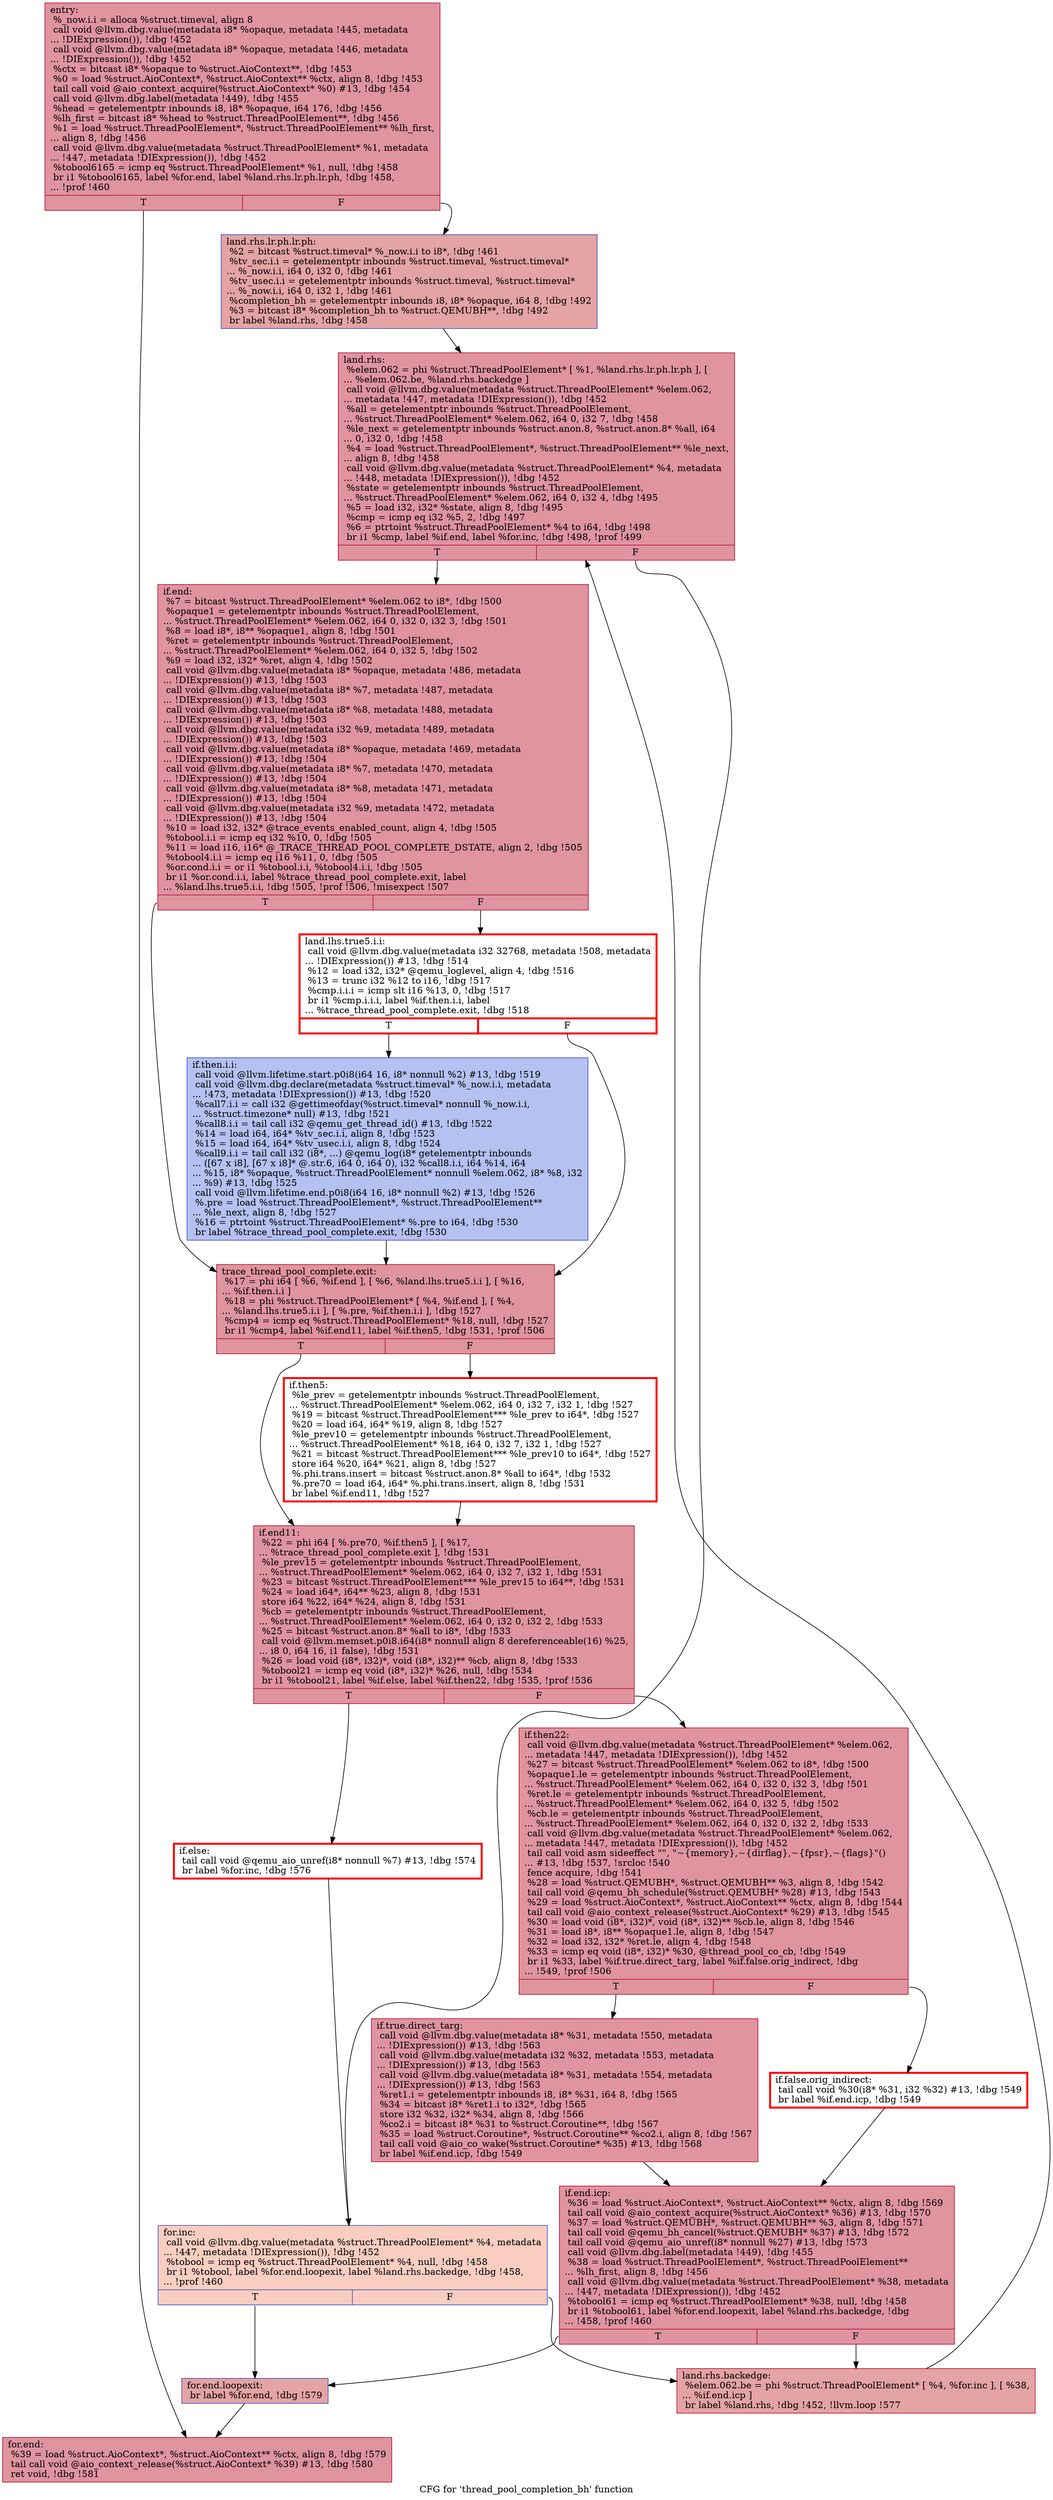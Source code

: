 digraph "CFG for 'thread_pool_completion_bh' function" {
	label="CFG for 'thread_pool_completion_bh' function";

	Node0x55c7a820fc30 [shape=record,color="#b70d28ff", style=filled, fillcolor="#b70d2870",label="{entry:\l  %_now.i.i = alloca %struct.timeval, align 8\l  call void @llvm.dbg.value(metadata i8* %opaque, metadata !445, metadata\l... !DIExpression()), !dbg !452\l  call void @llvm.dbg.value(metadata i8* %opaque, metadata !446, metadata\l... !DIExpression()), !dbg !452\l  %ctx = bitcast i8* %opaque to %struct.AioContext**, !dbg !453\l  %0 = load %struct.AioContext*, %struct.AioContext** %ctx, align 8, !dbg !453\l  tail call void @aio_context_acquire(%struct.AioContext* %0) #13, !dbg !454\l  call void @llvm.dbg.label(metadata !449), !dbg !455\l  %head = getelementptr inbounds i8, i8* %opaque, i64 176, !dbg !456\l  %lh_first = bitcast i8* %head to %struct.ThreadPoolElement**, !dbg !456\l  %1 = load %struct.ThreadPoolElement*, %struct.ThreadPoolElement** %lh_first,\l... align 8, !dbg !456\l  call void @llvm.dbg.value(metadata %struct.ThreadPoolElement* %1, metadata\l... !447, metadata !DIExpression()), !dbg !452\l  %tobool6165 = icmp eq %struct.ThreadPoolElement* %1, null, !dbg !458\l  br i1 %tobool6165, label %for.end, label %land.rhs.lr.ph.lr.ph, !dbg !458,\l... !prof !460\l|{<s0>T|<s1>F}}"];
	Node0x55c7a820fc30:s0 -> Node0x55c7a827e7a0;
	Node0x55c7a820fc30:s1 -> Node0x55c7a82809b0;
	Node0x55c7a82809b0 [shape=record,color="#3d50c3ff", style=filled, fillcolor="#c32e3170",label="{land.rhs.lr.ph.lr.ph:                             \l  %2 = bitcast %struct.timeval* %_now.i.i to i8*, !dbg !461\l  %tv_sec.i.i = getelementptr inbounds %struct.timeval, %struct.timeval*\l... %_now.i.i, i64 0, i32 0, !dbg !461\l  %tv_usec.i.i = getelementptr inbounds %struct.timeval, %struct.timeval*\l... %_now.i.i, i64 0, i32 1, !dbg !461\l  %completion_bh = getelementptr inbounds i8, i8* %opaque, i64 8, !dbg !492\l  %3 = bitcast i8* %completion_bh to %struct.QEMUBH**, !dbg !492\l  br label %land.rhs, !dbg !458\l}"];
	Node0x55c7a82809b0 -> Node0x55c7a82805c0;
	Node0x55c7a82805c0 [shape=record,color="#b70d28ff", style=filled, fillcolor="#b70d2870",label="{land.rhs:                                         \l  %elem.062 = phi %struct.ThreadPoolElement* [ %1, %land.rhs.lr.ph.lr.ph ], [\l... %elem.062.be, %land.rhs.backedge ]\l  call void @llvm.dbg.value(metadata %struct.ThreadPoolElement* %elem.062,\l... metadata !447, metadata !DIExpression()), !dbg !452\l  %all = getelementptr inbounds %struct.ThreadPoolElement,\l... %struct.ThreadPoolElement* %elem.062, i64 0, i32 7, !dbg !458\l  %le_next = getelementptr inbounds %struct.anon.8, %struct.anon.8* %all, i64\l... 0, i32 0, !dbg !458\l  %4 = load %struct.ThreadPoolElement*, %struct.ThreadPoolElement** %le_next,\l... align 8, !dbg !458\l  call void @llvm.dbg.value(metadata %struct.ThreadPoolElement* %4, metadata\l... !448, metadata !DIExpression()), !dbg !452\l  %state = getelementptr inbounds %struct.ThreadPoolElement,\l... %struct.ThreadPoolElement* %elem.062, i64 0, i32 4, !dbg !495\l  %5 = load i32, i32* %state, align 8, !dbg !495\l  %cmp = icmp eq i32 %5, 2, !dbg !497\l  %6 = ptrtoint %struct.ThreadPoolElement* %4 to i64, !dbg !498\l  br i1 %cmp, label %if.end, label %for.inc, !dbg !498, !prof !499\l|{<s0>T|<s1>F}}"];
	Node0x55c7a82805c0:s0 -> Node0x55c7a82810d0;
	Node0x55c7a82805c0:s1 -> Node0x55c7a82803e0;
	Node0x55c7a82810d0 [shape=record,color="#b70d28ff", style=filled, fillcolor="#b70d2870",label="{if.end:                                           \l  %7 = bitcast %struct.ThreadPoolElement* %elem.062 to i8*, !dbg !500\l  %opaque1 = getelementptr inbounds %struct.ThreadPoolElement,\l... %struct.ThreadPoolElement* %elem.062, i64 0, i32 0, i32 3, !dbg !501\l  %8 = load i8*, i8** %opaque1, align 8, !dbg !501\l  %ret = getelementptr inbounds %struct.ThreadPoolElement,\l... %struct.ThreadPoolElement* %elem.062, i64 0, i32 5, !dbg !502\l  %9 = load i32, i32* %ret, align 4, !dbg !502\l  call void @llvm.dbg.value(metadata i8* %opaque, metadata !486, metadata\l... !DIExpression()) #13, !dbg !503\l  call void @llvm.dbg.value(metadata i8* %7, metadata !487, metadata\l... !DIExpression()) #13, !dbg !503\l  call void @llvm.dbg.value(metadata i8* %8, metadata !488, metadata\l... !DIExpression()) #13, !dbg !503\l  call void @llvm.dbg.value(metadata i32 %9, metadata !489, metadata\l... !DIExpression()) #13, !dbg !503\l  call void @llvm.dbg.value(metadata i8* %opaque, metadata !469, metadata\l... !DIExpression()) #13, !dbg !504\l  call void @llvm.dbg.value(metadata i8* %7, metadata !470, metadata\l... !DIExpression()) #13, !dbg !504\l  call void @llvm.dbg.value(metadata i8* %8, metadata !471, metadata\l... !DIExpression()) #13, !dbg !504\l  call void @llvm.dbg.value(metadata i32 %9, metadata !472, metadata\l... !DIExpression()) #13, !dbg !504\l  %10 = load i32, i32* @trace_events_enabled_count, align 4, !dbg !505\l  %tobool.i.i = icmp eq i32 %10, 0, !dbg !505\l  %11 = load i16, i16* @_TRACE_THREAD_POOL_COMPLETE_DSTATE, align 2, !dbg !505\l  %tobool4.i.i = icmp eq i16 %11, 0, !dbg !505\l  %or.cond.i.i = or i1 %tobool.i.i, %tobool4.i.i, !dbg !505\l  br i1 %or.cond.i.i, label %trace_thread_pool_complete.exit, label\l... %land.lhs.true5.i.i, !dbg !505, !prof !506, !misexpect !507\l|{<s0>T|<s1>F}}"];
	Node0x55c7a82810d0:s0 -> Node0x55c7a823b660;
	Node0x55c7a82810d0:s1 -> Node0x55c7a828b2b0;
	Node0x55c7a828b2b0 [shape=record,penwidth=3.0, color="red",label="{land.lhs.true5.i.i:                               \l  call void @llvm.dbg.value(metadata i32 32768, metadata !508, metadata\l... !DIExpression()) #13, !dbg !514\l  %12 = load i32, i32* @qemu_loglevel, align 4, !dbg !516\l  %13 = trunc i32 %12 to i16, !dbg !517\l  %cmp.i.i.i = icmp slt i16 %13, 0, !dbg !517\l  br i1 %cmp.i.i.i, label %if.then.i.i, label\l... %trace_thread_pool_complete.exit, !dbg !518\l|{<s0>T|<s1>F}}"];
	Node0x55c7a828b2b0:s0 -> Node0x55c7a8265e90;
	Node0x55c7a828b2b0:s1 -> Node0x55c7a823b660;
	Node0x55c7a8265e90 [shape=record,color="#3d50c3ff", style=filled, fillcolor="#5572df70",label="{if.then.i.i:                                      \l  call void @llvm.lifetime.start.p0i8(i64 16, i8* nonnull %2) #13, !dbg !519\l  call void @llvm.dbg.declare(metadata %struct.timeval* %_now.i.i, metadata\l... !473, metadata !DIExpression()) #13, !dbg !520\l  %call7.i.i = call i32 @gettimeofday(%struct.timeval* nonnull %_now.i.i,\l... %struct.timezone* null) #13, !dbg !521\l  %call8.i.i = tail call i32 @qemu_get_thread_id() #13, !dbg !522\l  %14 = load i64, i64* %tv_sec.i.i, align 8, !dbg !523\l  %15 = load i64, i64* %tv_usec.i.i, align 8, !dbg !524\l  %call9.i.i = tail call i32 (i8*, ...) @qemu_log(i8* getelementptr inbounds\l... ([67 x i8], [67 x i8]* @.str.6, i64 0, i64 0), i32 %call8.i.i, i64 %14, i64\l... %15, i8* %opaque, %struct.ThreadPoolElement* nonnull %elem.062, i8* %8, i32\l... %9) #13, !dbg !525\l  call void @llvm.lifetime.end.p0i8(i64 16, i8* nonnull %2) #13, !dbg !526\l  %.pre = load %struct.ThreadPoolElement*, %struct.ThreadPoolElement**\l... %le_next, align 8, !dbg !527\l  %16 = ptrtoint %struct.ThreadPoolElement* %.pre to i64, !dbg !530\l  br label %trace_thread_pool_complete.exit, !dbg !530\l}"];
	Node0x55c7a8265e90 -> Node0x55c7a823b660;
	Node0x55c7a823b660 [shape=record,color="#b70d28ff", style=filled, fillcolor="#b70d2870",label="{trace_thread_pool_complete.exit:                  \l  %17 = phi i64 [ %6, %if.end ], [ %6, %land.lhs.true5.i.i ], [ %16,\l... %if.then.i.i ]\l  %18 = phi %struct.ThreadPoolElement* [ %4, %if.end ], [ %4,\l... %land.lhs.true5.i.i ], [ %.pre, %if.then.i.i ], !dbg !527\l  %cmp4 = icmp eq %struct.ThreadPoolElement* %18, null, !dbg !527\l  br i1 %cmp4, label %if.end11, label %if.then5, !dbg !531, !prof !506\l|{<s0>T|<s1>F}}"];
	Node0x55c7a823b660:s0 -> Node0x55c7a8282770;
	Node0x55c7a823b660:s1 -> Node0x55c7a8282700;
	Node0x55c7a8282700 [shape=record,penwidth=3.0, color="red",label="{if.then5:                                         \l  %le_prev = getelementptr inbounds %struct.ThreadPoolElement,\l... %struct.ThreadPoolElement* %elem.062, i64 0, i32 7, i32 1, !dbg !527\l  %19 = bitcast %struct.ThreadPoolElement*** %le_prev to i64*, !dbg !527\l  %20 = load i64, i64* %19, align 8, !dbg !527\l  %le_prev10 = getelementptr inbounds %struct.ThreadPoolElement,\l... %struct.ThreadPoolElement* %18, i64 0, i32 7, i32 1, !dbg !527\l  %21 = bitcast %struct.ThreadPoolElement*** %le_prev10 to i64*, !dbg !527\l  store i64 %20, i64* %21, align 8, !dbg !527\l  %.phi.trans.insert = bitcast %struct.anon.8* %all to i64*, !dbg !532\l  %.pre70 = load i64, i64* %.phi.trans.insert, align 8, !dbg !531\l  br label %if.end11, !dbg !527\l}"];
	Node0x55c7a8282700 -> Node0x55c7a8282770;
	Node0x55c7a8282770 [shape=record,color="#b70d28ff", style=filled, fillcolor="#b70d2870",label="{if.end11:                                         \l  %22 = phi i64 [ %.pre70, %if.then5 ], [ %17,\l... %trace_thread_pool_complete.exit ], !dbg !531\l  %le_prev15 = getelementptr inbounds %struct.ThreadPoolElement,\l... %struct.ThreadPoolElement* %elem.062, i64 0, i32 7, i32 1, !dbg !531\l  %23 = bitcast %struct.ThreadPoolElement*** %le_prev15 to i64**, !dbg !531\l  %24 = load i64*, i64** %23, align 8, !dbg !531\l  store i64 %22, i64* %24, align 8, !dbg !531\l  %cb = getelementptr inbounds %struct.ThreadPoolElement,\l... %struct.ThreadPoolElement* %elem.062, i64 0, i32 0, i32 2, !dbg !533\l  %25 = bitcast %struct.anon.8* %all to i8*, !dbg !533\l  call void @llvm.memset.p0i8.i64(i8* nonnull align 8 dereferenceable(16) %25,\l... i8 0, i64 16, i1 false), !dbg !531\l  %26 = load void (i8*, i32)*, void (i8*, i32)** %cb, align 8, !dbg !533\l  %tobool21 = icmp eq void (i8*, i32)* %26, null, !dbg !534\l  br i1 %tobool21, label %if.else, label %if.then22, !dbg !535, !prof !536\l|{<s0>T|<s1>F}}"];
	Node0x55c7a8282770:s0 -> Node0x55c7a82840f0;
	Node0x55c7a8282770:s1 -> Node0x55c7a8284050;
	Node0x55c7a8284050 [shape=record,color="#b70d28ff", style=filled, fillcolor="#b70d2870",label="{if.then22:                                        \l  call void @llvm.dbg.value(metadata %struct.ThreadPoolElement* %elem.062,\l... metadata !447, metadata !DIExpression()), !dbg !452\l  %27 = bitcast %struct.ThreadPoolElement* %elem.062 to i8*, !dbg !500\l  %opaque1.le = getelementptr inbounds %struct.ThreadPoolElement,\l... %struct.ThreadPoolElement* %elem.062, i64 0, i32 0, i32 3, !dbg !501\l  %ret.le = getelementptr inbounds %struct.ThreadPoolElement,\l... %struct.ThreadPoolElement* %elem.062, i64 0, i32 5, !dbg !502\l  %cb.le = getelementptr inbounds %struct.ThreadPoolElement,\l... %struct.ThreadPoolElement* %elem.062, i64 0, i32 0, i32 2, !dbg !533\l  call void @llvm.dbg.value(metadata %struct.ThreadPoolElement* %elem.062,\l... metadata !447, metadata !DIExpression()), !dbg !452\l  tail call void asm sideeffect \"\", \"~\{memory\},~\{dirflag\},~\{fpsr\},~\{flags\}\"()\l... #13, !dbg !537, !srcloc !540\l  fence acquire, !dbg !541\l  %28 = load %struct.QEMUBH*, %struct.QEMUBH** %3, align 8, !dbg !542\l  tail call void @qemu_bh_schedule(%struct.QEMUBH* %28) #13, !dbg !543\l  %29 = load %struct.AioContext*, %struct.AioContext** %ctx, align 8, !dbg !544\l  tail call void @aio_context_release(%struct.AioContext* %29) #13, !dbg !545\l  %30 = load void (i8*, i32)*, void (i8*, i32)** %cb.le, align 8, !dbg !546\l  %31 = load i8*, i8** %opaque1.le, align 8, !dbg !547\l  %32 = load i32, i32* %ret.le, align 4, !dbg !548\l  %33 = icmp eq void (i8*, i32)* %30, @thread_pool_co_cb, !dbg !549\l  br i1 %33, label %if.true.direct_targ, label %if.false.orig_indirect, !dbg\l... !549, !prof !506\l|{<s0>T|<s1>F}}"];
	Node0x55c7a8284050:s0 -> Node0x55c7a8275aa0;
	Node0x55c7a8284050:s1 -> Node0x55c7a82649c0;
	Node0x55c7a8275aa0 [shape=record,color="#b70d28ff", style=filled, fillcolor="#b70d2870",label="{if.true.direct_targ:                              \l  call void @llvm.dbg.value(metadata i8* %31, metadata !550, metadata\l... !DIExpression()) #13, !dbg !563\l  call void @llvm.dbg.value(metadata i32 %32, metadata !553, metadata\l... !DIExpression()) #13, !dbg !563\l  call void @llvm.dbg.value(metadata i8* %31, metadata !554, metadata\l... !DIExpression()) #13, !dbg !563\l  %ret1.i = getelementptr inbounds i8, i8* %31, i64 8, !dbg !565\l  %34 = bitcast i8* %ret1.i to i32*, !dbg !565\l  store i32 %32, i32* %34, align 8, !dbg !566\l  %co2.i = bitcast i8* %31 to %struct.Coroutine**, !dbg !567\l  %35 = load %struct.Coroutine*, %struct.Coroutine** %co2.i, align 8, !dbg !567\l  tail call void @aio_co_wake(%struct.Coroutine* %35) #13, !dbg !568\l  br label %if.end.icp, !dbg !549\l}"];
	Node0x55c7a8275aa0 -> Node0x55c7a82911f0;
	Node0x55c7a82649c0 [shape=record,penwidth=3.0, color="red",label="{if.false.orig_indirect:                           \l  tail call void %30(i8* %31, i32 %32) #13, !dbg !549\l  br label %if.end.icp, !dbg !549\l}"];
	Node0x55c7a82649c0 -> Node0x55c7a82911f0;
	Node0x55c7a82911f0 [shape=record,color="#b70d28ff", style=filled, fillcolor="#b70d2870",label="{if.end.icp:                                       \l  %36 = load %struct.AioContext*, %struct.AioContext** %ctx, align 8, !dbg !569\l  tail call void @aio_context_acquire(%struct.AioContext* %36) #13, !dbg !570\l  %37 = load %struct.QEMUBH*, %struct.QEMUBH** %3, align 8, !dbg !571\l  tail call void @qemu_bh_cancel(%struct.QEMUBH* %37) #13, !dbg !572\l  tail call void @qemu_aio_unref(i8* nonnull %27) #13, !dbg !573\l  call void @llvm.dbg.label(metadata !449), !dbg !455\l  %38 = load %struct.ThreadPoolElement*, %struct.ThreadPoolElement**\l... %lh_first, align 8, !dbg !456\l  call void @llvm.dbg.value(metadata %struct.ThreadPoolElement* %38, metadata\l... !447, metadata !DIExpression()), !dbg !452\l  %tobool61 = icmp eq %struct.ThreadPoolElement* %38, null, !dbg !458\l  br i1 %tobool61, label %for.end.loopexit, label %land.rhs.backedge, !dbg\l... !458, !prof !460\l|{<s0>T|<s1>F}}"];
	Node0x55c7a82911f0:s0 -> Node0x55c7a7d0d490;
	Node0x55c7a82911f0:s1 -> Node0x55c7a7d0dd80;
	Node0x55c7a82840f0 [shape=record,penwidth=3.0, color="red",label="{if.else:                                          \l  tail call void @qemu_aio_unref(i8* nonnull %7) #13, !dbg !574\l  br label %for.inc, !dbg !576\l}"];
	Node0x55c7a82840f0 -> Node0x55c7a82803e0;
	Node0x55c7a82803e0 [shape=record,color="#3d50c3ff", style=filled, fillcolor="#f2907270",label="{for.inc:                                          \l  call void @llvm.dbg.value(metadata %struct.ThreadPoolElement* %4, metadata\l... !447, metadata !DIExpression()), !dbg !452\l  %tobool = icmp eq %struct.ThreadPoolElement* %4, null, !dbg !458\l  br i1 %tobool, label %for.end.loopexit, label %land.rhs.backedge, !dbg !458,\l... !prof !460\l|{<s0>T|<s1>F}}"];
	Node0x55c7a82803e0:s0 -> Node0x55c7a7d0d490;
	Node0x55c7a82803e0:s1 -> Node0x55c7a7d0dd80;
	Node0x55c7a7d0dd80 [shape=record,color="#b70d28ff", style=filled, fillcolor="#c32e3170",label="{land.rhs.backedge:                                \l  %elem.062.be = phi %struct.ThreadPoolElement* [ %4, %for.inc ], [ %38,\l... %if.end.icp ]\l  br label %land.rhs, !dbg !452, !llvm.loop !577\l}"];
	Node0x55c7a7d0dd80 -> Node0x55c7a82805c0;
	Node0x55c7a7d0d490 [shape=record,color="#3d50c3ff", style=filled, fillcolor="#c32e3170",label="{for.end.loopexit:                                 \l  br label %for.end, !dbg !579\l}"];
	Node0x55c7a7d0d490 -> Node0x55c7a827e7a0;
	Node0x55c7a827e7a0 [shape=record,color="#b70d28ff", style=filled, fillcolor="#b70d2870",label="{for.end:                                          \l  %39 = load %struct.AioContext*, %struct.AioContext** %ctx, align 8, !dbg !579\l  tail call void @aio_context_release(%struct.AioContext* %39) #13, !dbg !580\l  ret void, !dbg !581\l}"];
}

